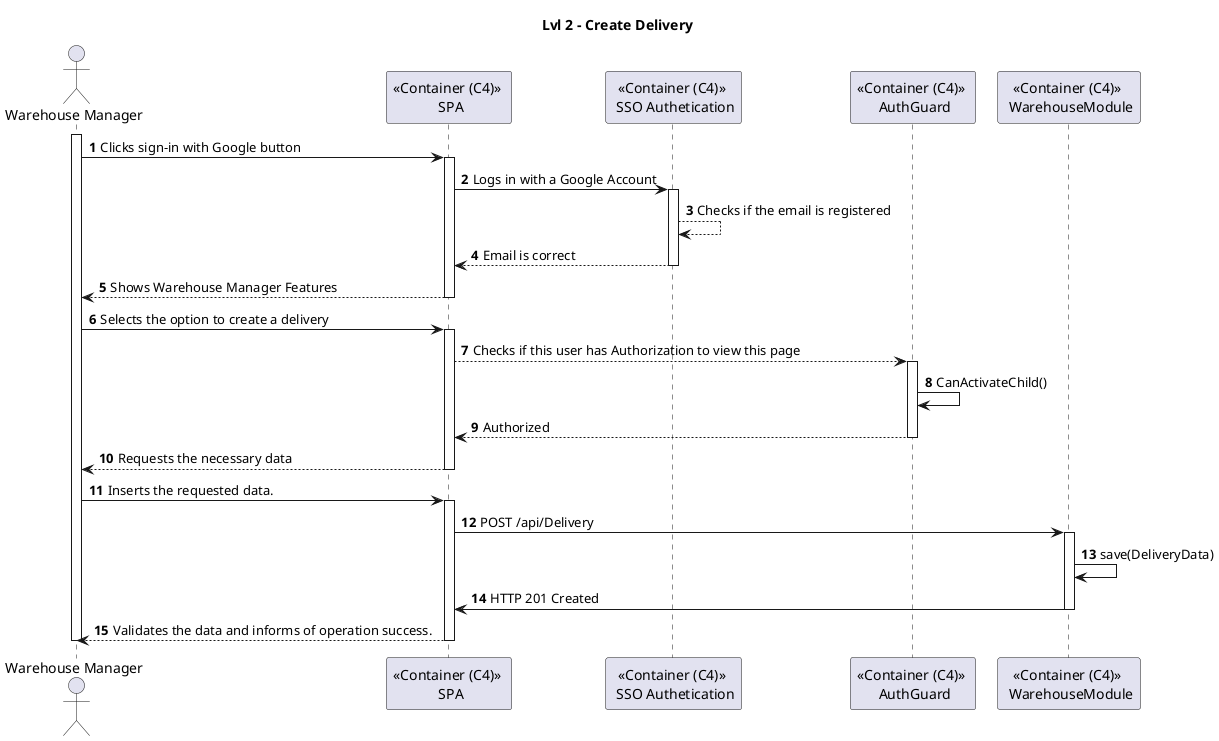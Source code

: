 @startuml US

title Lvl 2 - Create Delivery

autonumber

actor "Warehouse Manager" as WM
participant "<< Container (C4) >> \n SPA" as S
participant "<< Container (C4) >> \n SSO Authetication" as SSO
participant "<< Container (C4) >> \n AuthGuard" as AG
participant "<< Container (C4) >> \n WarehouseModule" as WMD


activate WM
WM -> S : Clicks sign-in with Google button
activate S
S -> SSO : Logs in with a Google Account
activate SSO
SSO --> SSO : Checks if the email is registered
SSO --> S : Email is correct
deactivate SSO
S --> WM : Shows Warehouse Manager Features
deactivate S

WM -> S : Selects the option to create a delivery
activate S
S --> AG : Checks if this user has Authorization to view this page
activate AG
AG -> AG : CanActivateChild()
AG --> S : Authorized
deactivate AG
S --> WM : Requests the necessary data
deactivate S

WM -> S : Inserts the requested data.
activate S

S -> WMD : POST /api/Delivery
activate WMD

WMD -> WMD : save(DeliveryData)

WMD -> S : HTTP 201 Created
deactivate WMD

S --> WM : Validates the data and informs of operation success.

deactivate S

deactivate WM

@enduml